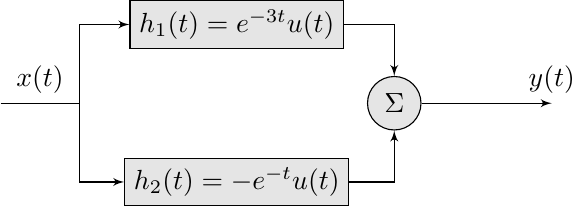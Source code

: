 \documentclass{standalone}
\usepackage{tikz}
\usetikzlibrary{calc}
\usetikzlibrary{positioning}
\usetikzlibrary{shapes,arrows,decorations.pathreplacing,decorations.markings}
\tikzstyle{block} = [draw, fill=gray!20, rectangle]
\tikzstyle{sum} = [draw, fill=gray!20, circle, node distance=1cm]
\tikzstyle{input} = [coordinate]
\tikzstyle{output} = [coordinate]
\tikzstyle{pinstyle} = [pin edge={to-,thin,black}]
\usepackage{pgfplots}
 \pgfplotsset{compat=1.13}
 \usepackage{transparent}

\begin{document}
\begin{tikzpicture}[auto, node distance=2cm,>=latex',scale=1, every node/.style={transform shape}]

    \node[shape=coordinate] at (1,1) (input1) {};
    \node[block] at (3,1) (block1) {$h_1(t) = e^{-3t}u(t)$};
    \node[shape=coordinate] at ($(block1.east)+(0.5,0)$) (output1) {};
    \draw[->] (input1) -- (block1);
    \draw (block1) -- (output1);

    \node[shape=coordinate] at (1,-1) (input2) {};
    \node[block] at (3,-1) (block2) {$h_2(t) = -e^{-t}u(t)$};
    \node[shape=coordinate] at ($(block2.east)+(0.5,0)$) (output2) {};
    \draw[->] (input2) -- (block2);
    \draw (block2) -- (output2);

    \node [input, name=input] at (0,0) {};  	
    \node [input, name=conn] at (1,0) {};
    \draw (conn) -- (input1);
    \draw (conn) -- (input2);
    \node [sum, right of=input,node distance=5cm] (sum) {$\Sigma$};
    \draw [->] (output1) -| (sum);
    \draw [->] (output2) -| (sum);

    \draw [draw] (input) -- node {$x(t)$} (conn);
    \node [output, right of=sum] (output) {};
    \draw [->] (sum) -- node[pos=1] {$y(t)$} (output);
\end{tikzpicture}
\end{document}
